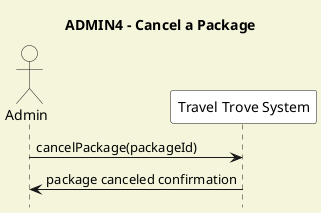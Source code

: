 @startuml
title ADMIN4 - Cancel a Package

skinparam backgroundColor #F5F5DC
hide footbox

actor "Admin" as Admin #F5F5DC
participant "Travel Trove System" as TMS #FFFFFF

Admin -> TMS : cancelPackage(packageId)
TMS -> Admin : package canceled confirmation

@enduml
